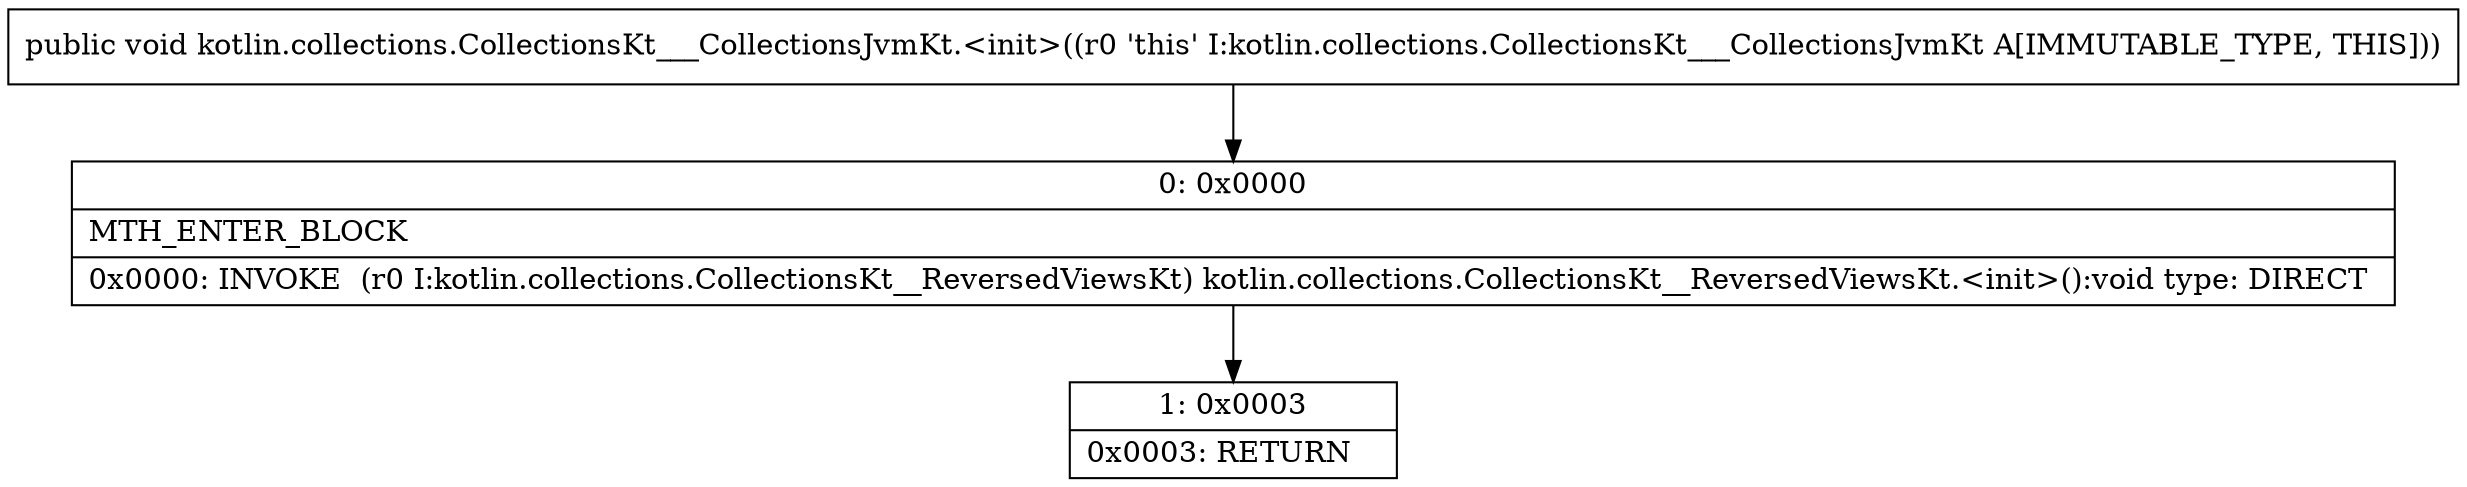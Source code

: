 digraph "CFG forkotlin.collections.CollectionsKt___CollectionsJvmKt.\<init\>()V" {
Node_0 [shape=record,label="{0\:\ 0x0000|MTH_ENTER_BLOCK\l|0x0000: INVOKE  (r0 I:kotlin.collections.CollectionsKt__ReversedViewsKt) kotlin.collections.CollectionsKt__ReversedViewsKt.\<init\>():void type: DIRECT \l}"];
Node_1 [shape=record,label="{1\:\ 0x0003|0x0003: RETURN   \l}"];
MethodNode[shape=record,label="{public void kotlin.collections.CollectionsKt___CollectionsJvmKt.\<init\>((r0 'this' I:kotlin.collections.CollectionsKt___CollectionsJvmKt A[IMMUTABLE_TYPE, THIS])) }"];
MethodNode -> Node_0;
Node_0 -> Node_1;
}

